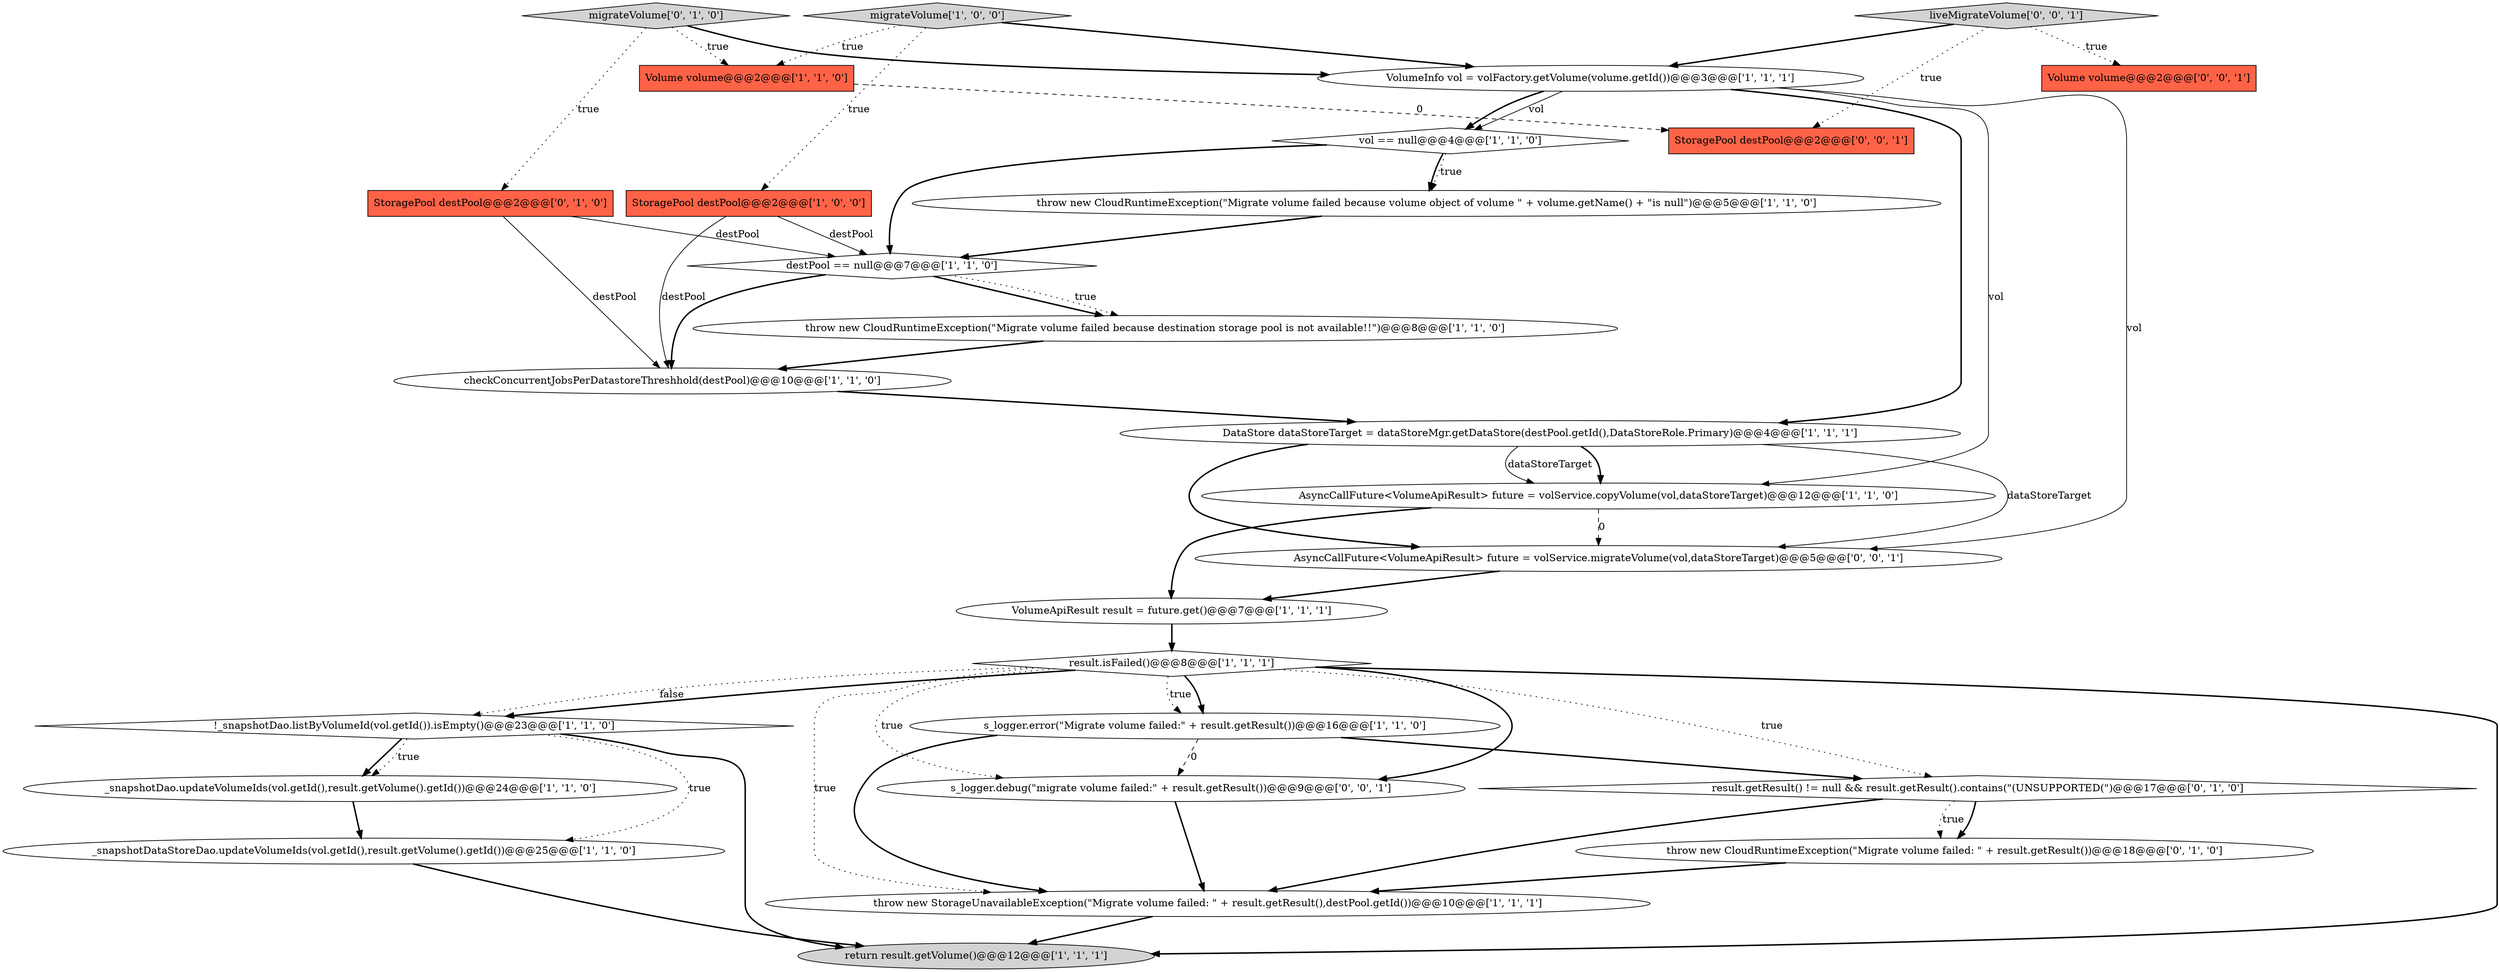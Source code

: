 digraph {
2 [style = filled, label = "checkConcurrentJobsPerDatastoreThreshhold(destPool)@@@10@@@['1', '1', '0']", fillcolor = white, shape = ellipse image = "AAA0AAABBB1BBB"];
19 [style = filled, label = "result.getResult() != null && result.getResult().contains(\"(UNSUPPORTED(\")@@@17@@@['0', '1', '0']", fillcolor = white, shape = diamond image = "AAA1AAABBB2BBB"];
13 [style = filled, label = "AsyncCallFuture<VolumeApiResult> future = volService.copyVolume(vol,dataStoreTarget)@@@12@@@['1', '1', '0']", fillcolor = white, shape = ellipse image = "AAA0AAABBB1BBB"];
21 [style = filled, label = "migrateVolume['0', '1', '0']", fillcolor = lightgray, shape = diamond image = "AAA0AAABBB2BBB"];
23 [style = filled, label = "AsyncCallFuture<VolumeApiResult> future = volService.migrateVolume(vol,dataStoreTarget)@@@5@@@['0', '0', '1']", fillcolor = white, shape = ellipse image = "AAA0AAABBB3BBB"];
17 [style = filled, label = "throw new CloudRuntimeException(\"Migrate volume failed because volume object of volume \" + volume.getName() + \"is null\")@@@5@@@['1', '1', '0']", fillcolor = white, shape = ellipse image = "AAA0AAABBB1BBB"];
15 [style = filled, label = "s_logger.error(\"Migrate volume failed:\" + result.getResult())@@@16@@@['1', '1', '0']", fillcolor = white, shape = ellipse image = "AAA0AAABBB1BBB"];
5 [style = filled, label = "_snapshotDataStoreDao.updateVolumeIds(vol.getId(),result.getVolume().getId())@@@25@@@['1', '1', '0']", fillcolor = white, shape = ellipse image = "AAA0AAABBB1BBB"];
12 [style = filled, label = "Volume volume@@@2@@@['1', '1', '0']", fillcolor = tomato, shape = box image = "AAA0AAABBB1BBB"];
24 [style = filled, label = "s_logger.debug(\"migrate volume failed:\" + result.getResult())@@@9@@@['0', '0', '1']", fillcolor = white, shape = ellipse image = "AAA0AAABBB3BBB"];
10 [style = filled, label = "vol == null@@@4@@@['1', '1', '0']", fillcolor = white, shape = diamond image = "AAA0AAABBB1BBB"];
0 [style = filled, label = "VolumeInfo vol = volFactory.getVolume(volume.getId())@@@3@@@['1', '1', '1']", fillcolor = white, shape = ellipse image = "AAA0AAABBB1BBB"];
8 [style = filled, label = "_snapshotDao.updateVolumeIds(vol.getId(),result.getVolume().getId())@@@24@@@['1', '1', '0']", fillcolor = white, shape = ellipse image = "AAA0AAABBB1BBB"];
26 [style = filled, label = "StoragePool destPool@@@2@@@['0', '0', '1']", fillcolor = tomato, shape = box image = "AAA0AAABBB3BBB"];
18 [style = filled, label = "VolumeApiResult result = future.get()@@@7@@@['1', '1', '1']", fillcolor = white, shape = ellipse image = "AAA0AAABBB1BBB"];
7 [style = filled, label = "return result.getVolume()@@@12@@@['1', '1', '1']", fillcolor = lightgray, shape = ellipse image = "AAA0AAABBB1BBB"];
20 [style = filled, label = "StoragePool destPool@@@2@@@['0', '1', '0']", fillcolor = tomato, shape = box image = "AAA0AAABBB2BBB"];
1 [style = filled, label = "throw new CloudRuntimeException(\"Migrate volume failed because destination storage pool is not available!!\")@@@8@@@['1', '1', '0']", fillcolor = white, shape = ellipse image = "AAA0AAABBB1BBB"];
6 [style = filled, label = "!_snapshotDao.listByVolumeId(vol.getId()).isEmpty()@@@23@@@['1', '1', '0']", fillcolor = white, shape = diamond image = "AAA0AAABBB1BBB"];
3 [style = filled, label = "throw new StorageUnavailableException(\"Migrate volume failed: \" + result.getResult(),destPool.getId())@@@10@@@['1', '1', '1']", fillcolor = white, shape = ellipse image = "AAA0AAABBB1BBB"];
14 [style = filled, label = "DataStore dataStoreTarget = dataStoreMgr.getDataStore(destPool.getId(),DataStoreRole.Primary)@@@4@@@['1', '1', '1']", fillcolor = white, shape = ellipse image = "AAA0AAABBB1BBB"];
4 [style = filled, label = "StoragePool destPool@@@2@@@['1', '0', '0']", fillcolor = tomato, shape = box image = "AAA0AAABBB1BBB"];
22 [style = filled, label = "throw new CloudRuntimeException(\"Migrate volume failed: \" + result.getResult())@@@18@@@['0', '1', '0']", fillcolor = white, shape = ellipse image = "AAA1AAABBB2BBB"];
9 [style = filled, label = "result.isFailed()@@@8@@@['1', '1', '1']", fillcolor = white, shape = diamond image = "AAA0AAABBB1BBB"];
16 [style = filled, label = "migrateVolume['1', '0', '0']", fillcolor = lightgray, shape = diamond image = "AAA0AAABBB1BBB"];
11 [style = filled, label = "destPool == null@@@7@@@['1', '1', '0']", fillcolor = white, shape = diamond image = "AAA0AAABBB1BBB"];
27 [style = filled, label = "liveMigrateVolume['0', '0', '1']", fillcolor = lightgray, shape = diamond image = "AAA0AAABBB3BBB"];
25 [style = filled, label = "Volume volume@@@2@@@['0', '0', '1']", fillcolor = tomato, shape = box image = "AAA0AAABBB3BBB"];
19->3 [style = bold, label=""];
0->10 [style = solid, label="vol"];
12->26 [style = dashed, label="0"];
16->4 [style = dotted, label="true"];
20->2 [style = solid, label="destPool"];
0->23 [style = solid, label="vol"];
8->5 [style = bold, label=""];
10->17 [style = bold, label=""];
14->23 [style = solid, label="dataStoreTarget"];
20->11 [style = solid, label="destPool"];
22->3 [style = bold, label=""];
27->0 [style = bold, label=""];
14->13 [style = bold, label=""];
9->15 [style = bold, label=""];
16->0 [style = bold, label=""];
15->19 [style = bold, label=""];
19->22 [style = bold, label=""];
9->24 [style = dotted, label="true"];
11->1 [style = bold, label=""];
10->11 [style = bold, label=""];
4->11 [style = solid, label="destPool"];
4->2 [style = solid, label="destPool"];
27->26 [style = dotted, label="true"];
3->7 [style = bold, label=""];
6->8 [style = bold, label=""];
21->20 [style = dotted, label="true"];
13->18 [style = bold, label=""];
11->2 [style = bold, label=""];
9->6 [style = bold, label=""];
0->10 [style = bold, label=""];
13->23 [style = dashed, label="0"];
6->5 [style = dotted, label="true"];
16->12 [style = dotted, label="true"];
6->8 [style = dotted, label="true"];
18->9 [style = bold, label=""];
9->24 [style = bold, label=""];
11->1 [style = dotted, label="true"];
19->22 [style = dotted, label="true"];
24->3 [style = bold, label=""];
0->13 [style = solid, label="vol"];
17->11 [style = bold, label=""];
15->3 [style = bold, label=""];
23->18 [style = bold, label=""];
14->23 [style = bold, label=""];
2->14 [style = bold, label=""];
9->3 [style = dotted, label="true"];
9->15 [style = dotted, label="true"];
9->6 [style = dotted, label="false"];
27->25 [style = dotted, label="true"];
6->7 [style = bold, label=""];
10->17 [style = dotted, label="true"];
0->14 [style = bold, label=""];
21->0 [style = bold, label=""];
21->12 [style = dotted, label="true"];
9->19 [style = dotted, label="true"];
15->24 [style = dashed, label="0"];
1->2 [style = bold, label=""];
5->7 [style = bold, label=""];
14->13 [style = solid, label="dataStoreTarget"];
9->7 [style = bold, label=""];
}
